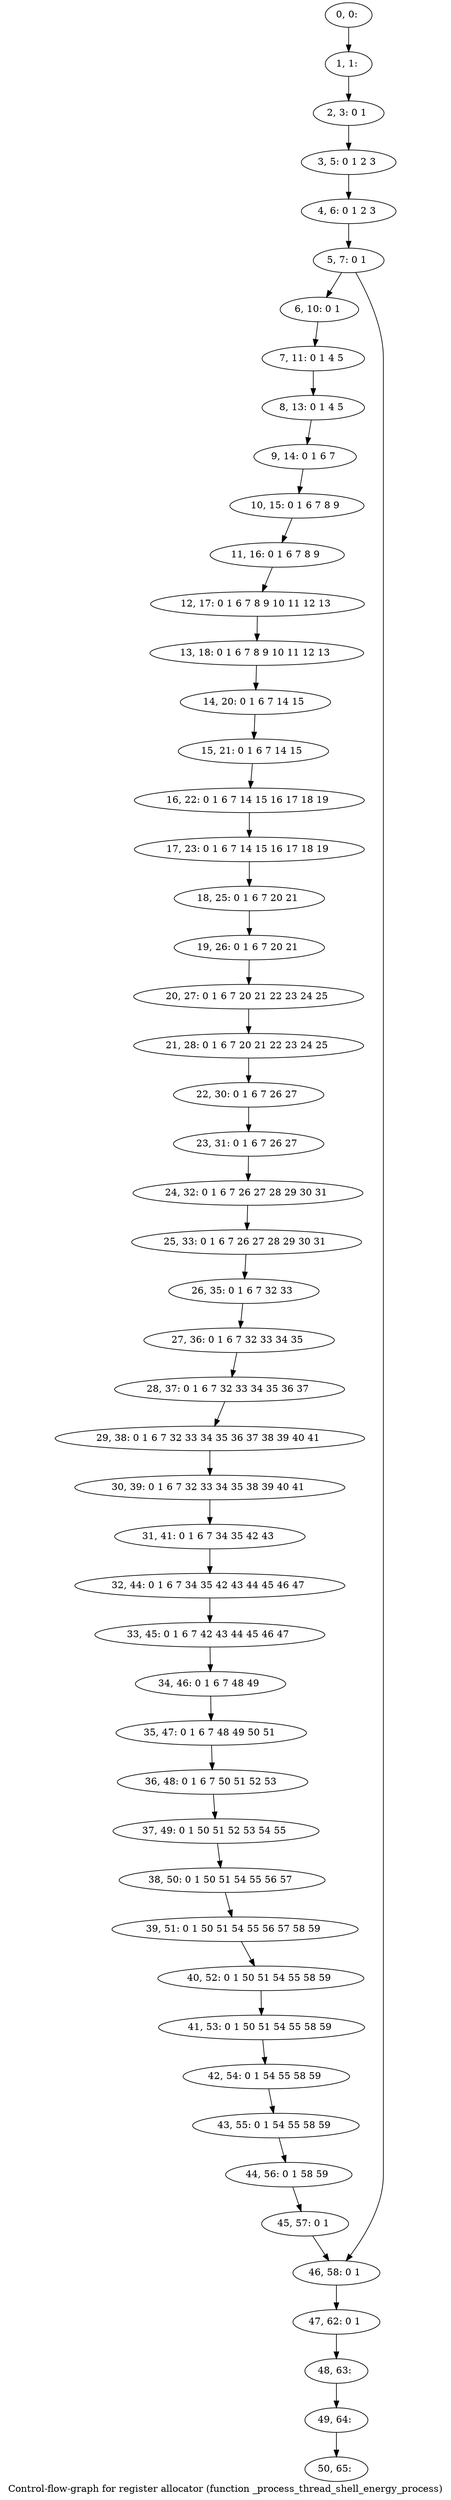 digraph G {
graph [label="Control-flow-graph for register allocator (function _process_thread_shell_energy_process)"]
0[label="0, 0: "];
1[label="1, 1: "];
2[label="2, 3: 0 1 "];
3[label="3, 5: 0 1 2 3 "];
4[label="4, 6: 0 1 2 3 "];
5[label="5, 7: 0 1 "];
6[label="6, 10: 0 1 "];
7[label="7, 11: 0 1 4 5 "];
8[label="8, 13: 0 1 4 5 "];
9[label="9, 14: 0 1 6 7 "];
10[label="10, 15: 0 1 6 7 8 9 "];
11[label="11, 16: 0 1 6 7 8 9 "];
12[label="12, 17: 0 1 6 7 8 9 10 11 12 13 "];
13[label="13, 18: 0 1 6 7 8 9 10 11 12 13 "];
14[label="14, 20: 0 1 6 7 14 15 "];
15[label="15, 21: 0 1 6 7 14 15 "];
16[label="16, 22: 0 1 6 7 14 15 16 17 18 19 "];
17[label="17, 23: 0 1 6 7 14 15 16 17 18 19 "];
18[label="18, 25: 0 1 6 7 20 21 "];
19[label="19, 26: 0 1 6 7 20 21 "];
20[label="20, 27: 0 1 6 7 20 21 22 23 24 25 "];
21[label="21, 28: 0 1 6 7 20 21 22 23 24 25 "];
22[label="22, 30: 0 1 6 7 26 27 "];
23[label="23, 31: 0 1 6 7 26 27 "];
24[label="24, 32: 0 1 6 7 26 27 28 29 30 31 "];
25[label="25, 33: 0 1 6 7 26 27 28 29 30 31 "];
26[label="26, 35: 0 1 6 7 32 33 "];
27[label="27, 36: 0 1 6 7 32 33 34 35 "];
28[label="28, 37: 0 1 6 7 32 33 34 35 36 37 "];
29[label="29, 38: 0 1 6 7 32 33 34 35 36 37 38 39 40 41 "];
30[label="30, 39: 0 1 6 7 32 33 34 35 38 39 40 41 "];
31[label="31, 41: 0 1 6 7 34 35 42 43 "];
32[label="32, 44: 0 1 6 7 34 35 42 43 44 45 46 47 "];
33[label="33, 45: 0 1 6 7 42 43 44 45 46 47 "];
34[label="34, 46: 0 1 6 7 48 49 "];
35[label="35, 47: 0 1 6 7 48 49 50 51 "];
36[label="36, 48: 0 1 6 7 50 51 52 53 "];
37[label="37, 49: 0 1 50 51 52 53 54 55 "];
38[label="38, 50: 0 1 50 51 54 55 56 57 "];
39[label="39, 51: 0 1 50 51 54 55 56 57 58 59 "];
40[label="40, 52: 0 1 50 51 54 55 58 59 "];
41[label="41, 53: 0 1 50 51 54 55 58 59 "];
42[label="42, 54: 0 1 54 55 58 59 "];
43[label="43, 55: 0 1 54 55 58 59 "];
44[label="44, 56: 0 1 58 59 "];
45[label="45, 57: 0 1 "];
46[label="46, 58: 0 1 "];
47[label="47, 62: 0 1 "];
48[label="48, 63: "];
49[label="49, 64: "];
50[label="50, 65: "];
0->1 ;
1->2 ;
2->3 ;
3->4 ;
4->5 ;
5->6 ;
5->46 ;
6->7 ;
7->8 ;
8->9 ;
9->10 ;
10->11 ;
11->12 ;
12->13 ;
13->14 ;
14->15 ;
15->16 ;
16->17 ;
17->18 ;
18->19 ;
19->20 ;
20->21 ;
21->22 ;
22->23 ;
23->24 ;
24->25 ;
25->26 ;
26->27 ;
27->28 ;
28->29 ;
29->30 ;
30->31 ;
31->32 ;
32->33 ;
33->34 ;
34->35 ;
35->36 ;
36->37 ;
37->38 ;
38->39 ;
39->40 ;
40->41 ;
41->42 ;
42->43 ;
43->44 ;
44->45 ;
45->46 ;
46->47 ;
47->48 ;
48->49 ;
49->50 ;
}
